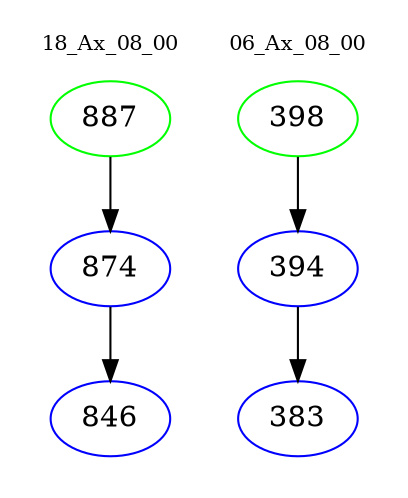 digraph{
subgraph cluster_0 {
color = white
label = "18_Ax_08_00";
fontsize=10;
T0_887 [label="887", color="green"]
T0_887 -> T0_874 [color="black"]
T0_874 [label="874", color="blue"]
T0_874 -> T0_846 [color="black"]
T0_846 [label="846", color="blue"]
}
subgraph cluster_1 {
color = white
label = "06_Ax_08_00";
fontsize=10;
T1_398 [label="398", color="green"]
T1_398 -> T1_394 [color="black"]
T1_394 [label="394", color="blue"]
T1_394 -> T1_383 [color="black"]
T1_383 [label="383", color="blue"]
}
}
